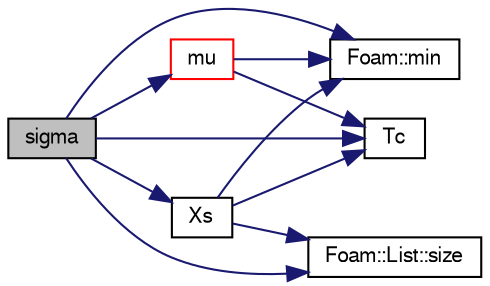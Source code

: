 digraph "sigma"
{
  bgcolor="transparent";
  edge [fontname="FreeSans",fontsize="10",labelfontname="FreeSans",labelfontsize="10"];
  node [fontname="FreeSans",fontsize="10",shape=record];
  rankdir="LR";
  Node877 [label="sigma",height=0.2,width=0.4,color="black", fillcolor="grey75", style="filled", fontcolor="black"];
  Node877 -> Node878 [color="midnightblue",fontsize="10",style="solid",fontname="FreeSans"];
  Node878 [label="Foam::min",height=0.2,width=0.4,color="black",URL="$a21124.html#a253e112ad2d56d96230ff39ea7f442dc"];
  Node877 -> Node879 [color="midnightblue",fontsize="10",style="solid",fontname="FreeSans"];
  Node879 [label="mu",height=0.2,width=0.4,color="red",URL="$a29842.html#ac2d417eb3824a752b4937102b2485b5b",tooltip="Calculate the mixture viscosity [Pa s]. "];
  Node879 -> Node878 [color="midnightblue",fontsize="10",style="solid",fontname="FreeSans"];
  Node879 -> Node880 [color="midnightblue",fontsize="10",style="solid",fontname="FreeSans"];
  Node880 [label="Tc",height=0.2,width=0.4,color="black",URL="$a29842.html#a6ee0ffcf85eb679aed8d0587c8da00c9",tooltip="Calculate the critical temperature of mixture. "];
  Node877 -> Node884 [color="midnightblue",fontsize="10",style="solid",fontname="FreeSans"];
  Node884 [label="Foam::List::size",height=0.2,width=0.4,color="black",URL="$a25694.html#a8a5f6fa29bd4b500caf186f60245b384",tooltip="Override size to be inconsistent with allocated storage. "];
  Node877 -> Node880 [color="midnightblue",fontsize="10",style="solid",fontname="FreeSans"];
  Node877 -> Node886 [color="midnightblue",fontsize="10",style="solid",fontname="FreeSans"];
  Node886 [label="Xs",height=0.2,width=0.4,color="black",URL="$a29842.html#af828aa5fb045a8cc4f2cc7fe0b7921d8",tooltip="Return the surface molar fractions. "];
  Node886 -> Node878 [color="midnightblue",fontsize="10",style="solid",fontname="FreeSans"];
  Node886 -> Node884 [color="midnightblue",fontsize="10",style="solid",fontname="FreeSans"];
  Node886 -> Node880 [color="midnightblue",fontsize="10",style="solid",fontname="FreeSans"];
}
